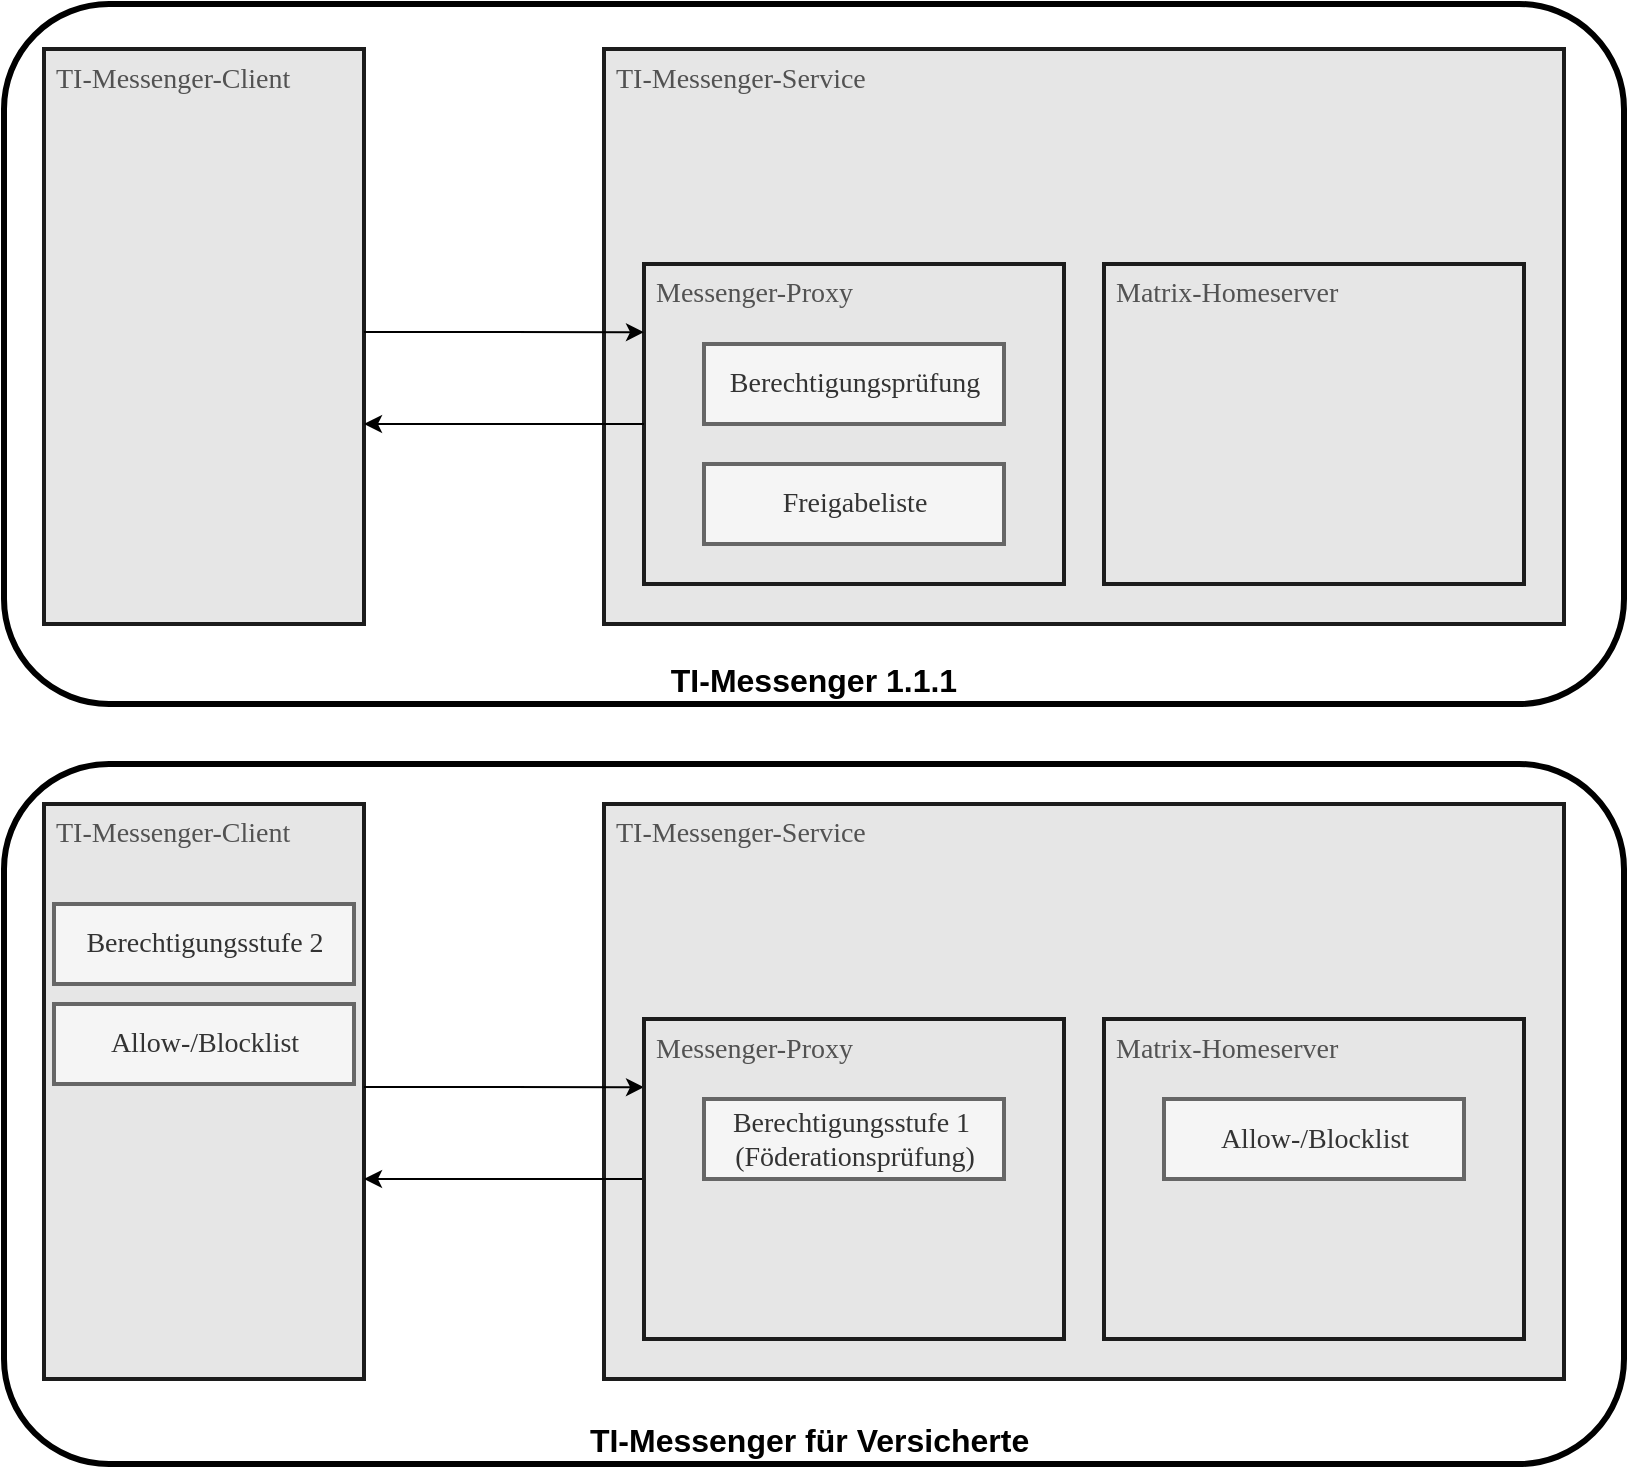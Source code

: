 <mxfile>
    <diagram id="rDKWHRp-vBeroj9mGW1Y" name="Overview">
        <mxGraphModel dx="5069" dy="1181" grid="1" gridSize="10" guides="1" tooltips="1" connect="1" arrows="1" fold="1" page="1" pageScale="1" pageWidth="827" pageHeight="1169" math="0" shadow="0">
            <root>
                <mxCell id="0"/>
                <mxCell id="1" parent="0"/>
                <mxCell id="30" value="TI-Messenger für Versicherte&amp;nbsp;" style="rounded=1;whiteSpace=wrap;html=1;fillColor=none;verticalAlign=bottom;fontSize=16;fontStyle=1;strokeWidth=3;" parent="1" vertex="1">
                    <mxGeometry x="-4130" y="400" width="810" height="350" as="geometry"/>
                </mxCell>
                <mxCell id="29" value="&lt;b&gt;&lt;font style=&quot;font-size: 16px;&quot;&gt;TI-Messenger 1.1.1&lt;/font&gt;&lt;/b&gt;" style="rounded=1;whiteSpace=wrap;html=1;fillColor=none;verticalAlign=bottom;strokeWidth=3;" parent="1" vertex="1">
                    <mxGeometry x="-4130" y="20" width="810" height="350" as="geometry"/>
                </mxCell>
                <mxCell id="7" value="TI-Messenger-Service" style="html=1;strokeColor=#1C1C1C;fillColor=#E6E6E6;fontFamily=Tahoma;fontSize=14;fontColor=#525252;align=left;verticalAlign=top;spacingLeft=4;strokeWidth=2;" parent="1" vertex="1">
                    <mxGeometry x="-3830" y="42.5" width="480" height="287.5" as="geometry"/>
                </mxCell>
                <mxCell id="9" value="Matrix-Homeserver" style="html=1;strokeColor=#1C1C1C;fillColor=#E6E6E6;fontFamily=Tahoma;fontSize=14;fontColor=#525252;align=left;verticalAlign=top;spacingLeft=4;strokeWidth=2;" parent="1" vertex="1">
                    <mxGeometry x="-3580" y="150" width="210" height="160" as="geometry"/>
                </mxCell>
                <mxCell id="10" value="TI-Messenger-Client" style="html=1;strokeColor=#1C1C1C;fillColor=#E6E6E6;fontFamily=Tahoma;fontSize=14;fontColor=#525252;align=left;verticalAlign=top;spacingLeft=4;strokeWidth=2;" parent="1" vertex="1">
                    <mxGeometry x="-4110" y="42.5" width="160" height="287.5" as="geometry"/>
                </mxCell>
                <mxCell id="12" value="" style="group" parent="1" vertex="1" connectable="0">
                    <mxGeometry x="-3810" y="150" width="210" height="160" as="geometry"/>
                </mxCell>
                <mxCell id="8" value="Messenger-Proxy" style="html=1;strokeColor=#1C1C1C;fillColor=#E6E6E6;fontFamily=Tahoma;fontSize=14;fontColor=#525252;align=left;verticalAlign=top;spacingLeft=4;strokeWidth=2;" parent="12" vertex="1">
                    <mxGeometry width="210" height="160" as="geometry"/>
                </mxCell>
                <mxCell id="6" value="Berechtigungsprüfung" style="html=1;strokeColor=#666666;fillColor=#f5f5f5;fontFamily=Tahoma;fontSize=14;align=center;strokeWidth=2;fontColor=#333333;" parent="12" vertex="1">
                    <mxGeometry x="30" y="40" width="150" height="40" as="geometry"/>
                </mxCell>
                <mxCell id="11" value="Freigabeliste" style="html=1;strokeColor=#666666;fillColor=#f5f5f5;fontFamily=Tahoma;fontSize=14;align=center;strokeWidth=2;fontColor=#333333;" parent="12" vertex="1">
                    <mxGeometry x="30" y="100" width="150" height="40" as="geometry"/>
                </mxCell>
                <mxCell id="17" style="edgeStyle=none;html=1;entryX=0;entryY=0.213;entryDx=0;entryDy=0;entryPerimeter=0;" parent="1" target="8" edge="1">
                    <mxGeometry relative="1" as="geometry">
                        <mxPoint x="-3950" y="184" as="sourcePoint"/>
                        <mxPoint x="-3810" y="184.08" as="targetPoint"/>
                    </mxGeometry>
                </mxCell>
                <mxCell id="18" style="edgeStyle=none;html=1;" parent="1" source="8" edge="1">
                    <mxGeometry relative="1" as="geometry">
                        <mxPoint x="-3810" y="228.746" as="sourcePoint"/>
                        <mxPoint x="-3950" y="230" as="targetPoint"/>
                    </mxGeometry>
                </mxCell>
                <mxCell id="19" value="TI-Messenger-Service" style="html=1;strokeColor=#1C1C1C;fillColor=#E6E6E6;fontFamily=Tahoma;fontSize=14;fontColor=#525252;align=left;verticalAlign=top;spacingLeft=4;strokeWidth=2;" parent="1" vertex="1">
                    <mxGeometry x="-3830" y="420" width="480" height="287.5" as="geometry"/>
                </mxCell>
                <mxCell id="20" value="Matrix-Homeserver" style="html=1;strokeColor=#1C1C1C;fillColor=#E6E6E6;fontFamily=Tahoma;fontSize=14;fontColor=#525252;align=left;verticalAlign=top;spacingLeft=4;strokeWidth=2;" parent="1" vertex="1">
                    <mxGeometry x="-3580" y="527.5" width="210" height="160" as="geometry"/>
                </mxCell>
                <mxCell id="21" value="TI-Messenger-Client" style="html=1;strokeColor=#1C1C1C;fillColor=#E6E6E6;fontFamily=Tahoma;fontSize=14;fontColor=#525252;align=left;verticalAlign=top;spacingLeft=4;strokeWidth=2;" parent="1" vertex="1">
                    <mxGeometry x="-4110" y="420" width="160" height="287.5" as="geometry"/>
                </mxCell>
                <mxCell id="26" style="edgeStyle=none;html=1;entryX=0;entryY=0.213;entryDx=0;entryDy=0;entryPerimeter=0;" parent="1" target="23" edge="1">
                    <mxGeometry relative="1" as="geometry">
                        <mxPoint x="-3950" y="561.5" as="sourcePoint"/>
                        <mxPoint x="-3810" y="561.58" as="targetPoint"/>
                    </mxGeometry>
                </mxCell>
                <mxCell id="27" style="edgeStyle=none;html=1;" parent="1" source="23" edge="1">
                    <mxGeometry relative="1" as="geometry">
                        <mxPoint x="-3810" y="606.246" as="sourcePoint"/>
                        <mxPoint x="-3950" y="607.5" as="targetPoint"/>
                    </mxGeometry>
                </mxCell>
                <mxCell id="23" value="Messenger-Proxy" style="html=1;strokeColor=#1C1C1C;fillColor=#E6E6E6;fontFamily=Tahoma;fontSize=14;fontColor=#525252;align=left;verticalAlign=top;spacingLeft=4;strokeWidth=2;" parent="1" vertex="1">
                    <mxGeometry x="-3810" y="527.5" width="210" height="160" as="geometry"/>
                </mxCell>
                <mxCell id="24" value="Berechtigungsstufe 1&amp;nbsp;&lt;br&gt;(Föderationsprüfung)" style="html=1;strokeColor=#666666;fillColor=#f5f5f5;fontFamily=Tahoma;fontSize=14;align=center;strokeWidth=2;fontColor=#333333;" parent="1" vertex="1">
                    <mxGeometry x="-3780" y="567.5" width="150" height="40" as="geometry"/>
                </mxCell>
                <mxCell id="28" value="Berechtigungsstufe 2" style="html=1;strokeColor=#666666;fillColor=#f5f5f5;fontFamily=Tahoma;fontSize=14;align=center;strokeWidth=2;fontColor=#333333;" parent="1" vertex="1">
                    <mxGeometry x="-4105" y="470" width="150" height="40" as="geometry"/>
                </mxCell>
                <mxCell id="31" value="Allow-/Blocklist" style="html=1;strokeColor=#666666;fillColor=#f5f5f5;fontFamily=Tahoma;fontSize=14;align=center;strokeWidth=2;fontColor=#333333;" parent="1" vertex="1">
                    <mxGeometry x="-3550" y="567.5" width="150" height="40" as="geometry"/>
                </mxCell>
                <mxCell id="32" value="Allow-/Blocklist" style="html=1;strokeColor=#666666;fillColor=#f5f5f5;fontFamily=Tahoma;fontSize=14;align=center;strokeWidth=2;fontColor=#333333;" vertex="1" parent="1">
                    <mxGeometry x="-4105" y="520" width="150" height="40" as="geometry"/>
                </mxCell>
            </root>
        </mxGraphModel>
    </diagram>
</mxfile>
